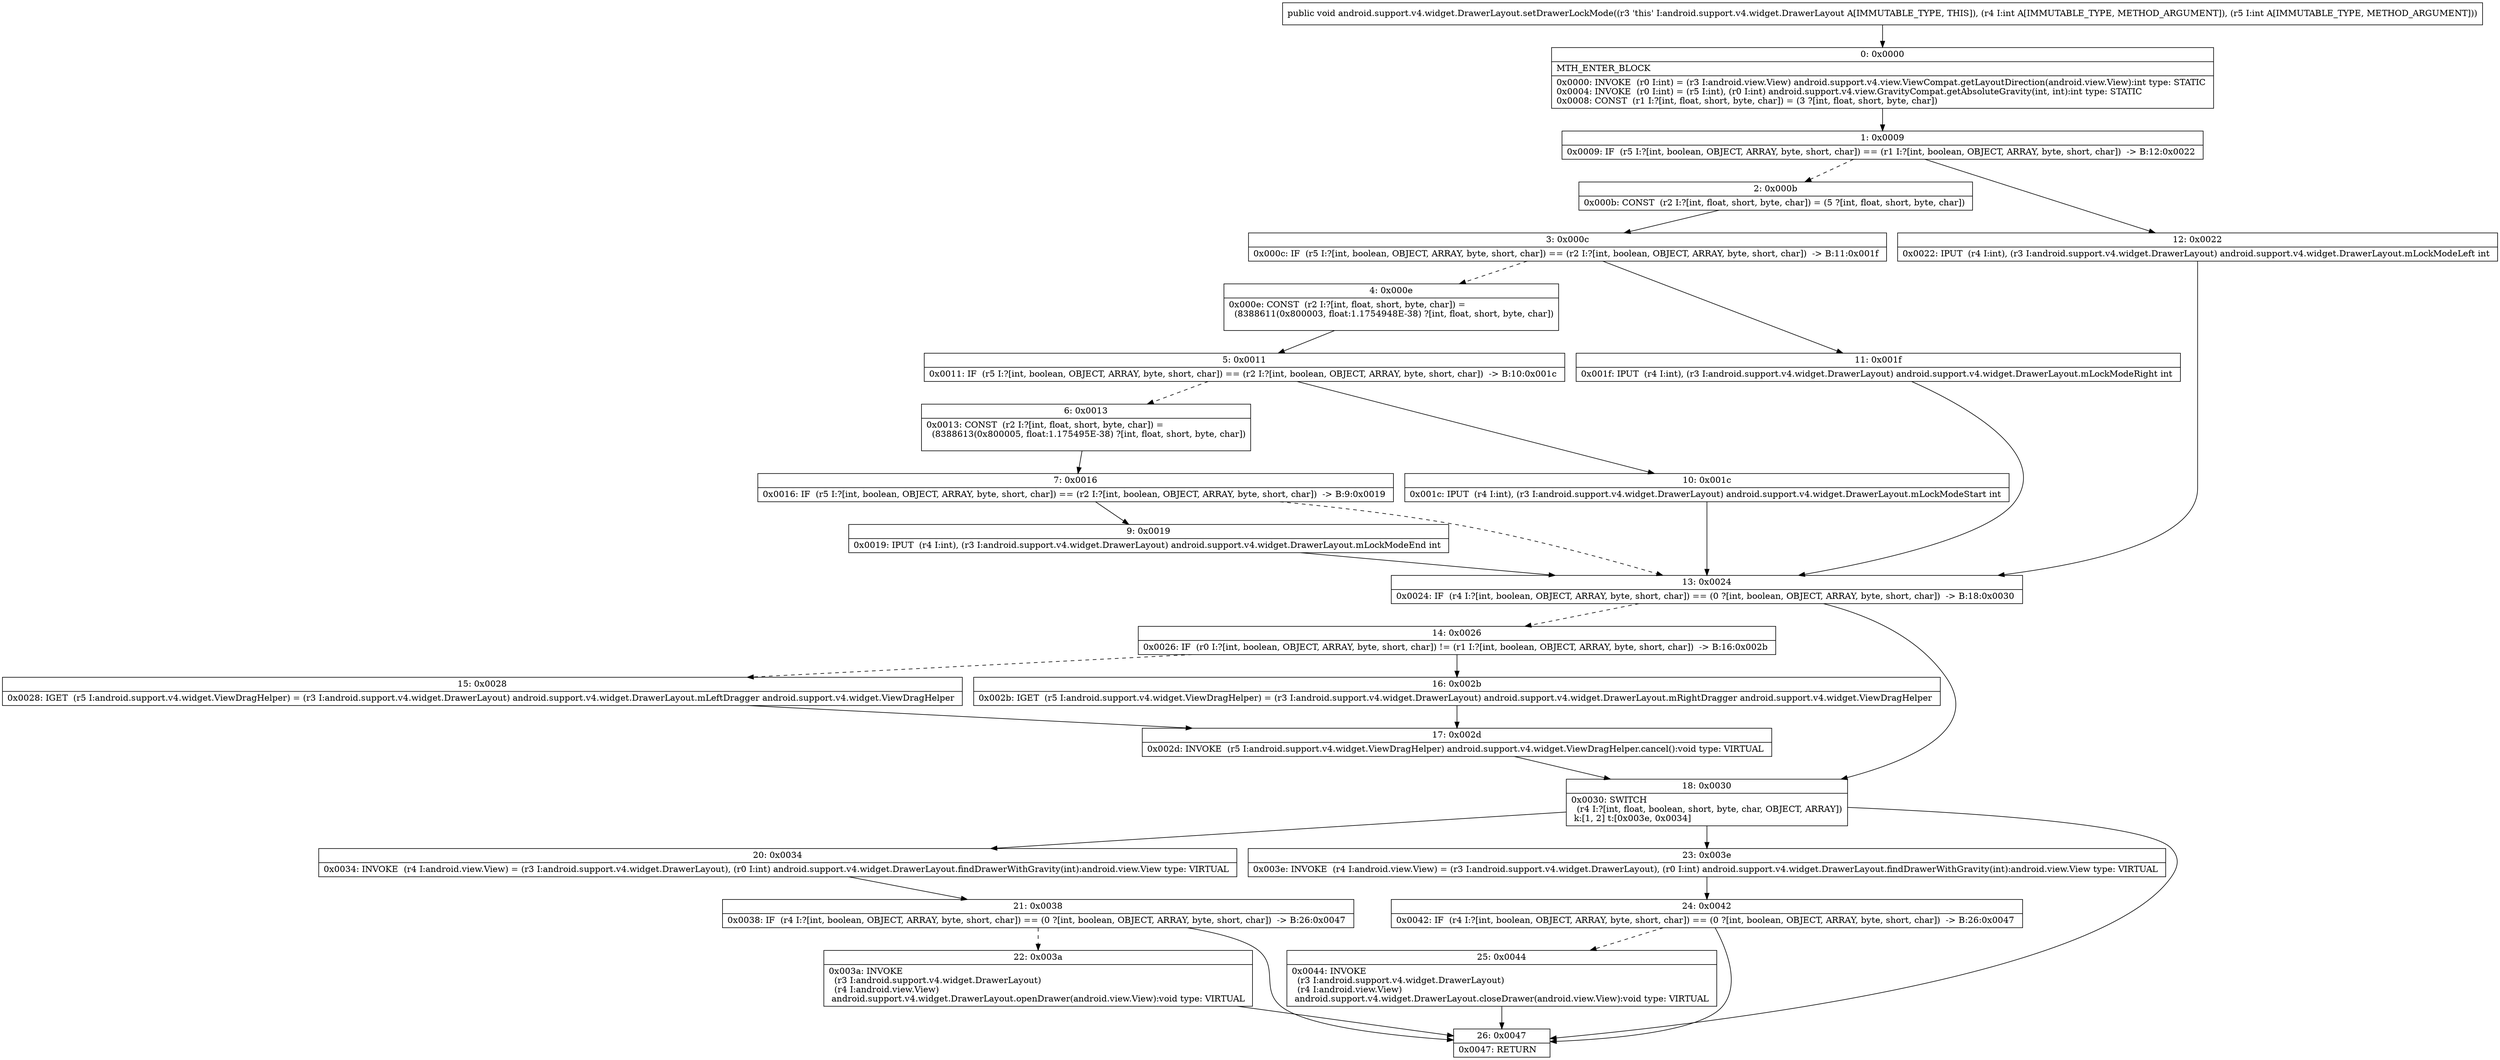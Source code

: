 digraph "CFG forandroid.support.v4.widget.DrawerLayout.setDrawerLockMode(II)V" {
Node_0 [shape=record,label="{0\:\ 0x0000|MTH_ENTER_BLOCK\l|0x0000: INVOKE  (r0 I:int) = (r3 I:android.view.View) android.support.v4.view.ViewCompat.getLayoutDirection(android.view.View):int type: STATIC \l0x0004: INVOKE  (r0 I:int) = (r5 I:int), (r0 I:int) android.support.v4.view.GravityCompat.getAbsoluteGravity(int, int):int type: STATIC \l0x0008: CONST  (r1 I:?[int, float, short, byte, char]) = (3 ?[int, float, short, byte, char]) \l}"];
Node_1 [shape=record,label="{1\:\ 0x0009|0x0009: IF  (r5 I:?[int, boolean, OBJECT, ARRAY, byte, short, char]) == (r1 I:?[int, boolean, OBJECT, ARRAY, byte, short, char])  \-\> B:12:0x0022 \l}"];
Node_2 [shape=record,label="{2\:\ 0x000b|0x000b: CONST  (r2 I:?[int, float, short, byte, char]) = (5 ?[int, float, short, byte, char]) \l}"];
Node_3 [shape=record,label="{3\:\ 0x000c|0x000c: IF  (r5 I:?[int, boolean, OBJECT, ARRAY, byte, short, char]) == (r2 I:?[int, boolean, OBJECT, ARRAY, byte, short, char])  \-\> B:11:0x001f \l}"];
Node_4 [shape=record,label="{4\:\ 0x000e|0x000e: CONST  (r2 I:?[int, float, short, byte, char]) = \l  (8388611(0x800003, float:1.1754948E\-38) ?[int, float, short, byte, char])\l \l}"];
Node_5 [shape=record,label="{5\:\ 0x0011|0x0011: IF  (r5 I:?[int, boolean, OBJECT, ARRAY, byte, short, char]) == (r2 I:?[int, boolean, OBJECT, ARRAY, byte, short, char])  \-\> B:10:0x001c \l}"];
Node_6 [shape=record,label="{6\:\ 0x0013|0x0013: CONST  (r2 I:?[int, float, short, byte, char]) = \l  (8388613(0x800005, float:1.175495E\-38) ?[int, float, short, byte, char])\l \l}"];
Node_7 [shape=record,label="{7\:\ 0x0016|0x0016: IF  (r5 I:?[int, boolean, OBJECT, ARRAY, byte, short, char]) == (r2 I:?[int, boolean, OBJECT, ARRAY, byte, short, char])  \-\> B:9:0x0019 \l}"];
Node_9 [shape=record,label="{9\:\ 0x0019|0x0019: IPUT  (r4 I:int), (r3 I:android.support.v4.widget.DrawerLayout) android.support.v4.widget.DrawerLayout.mLockModeEnd int \l}"];
Node_10 [shape=record,label="{10\:\ 0x001c|0x001c: IPUT  (r4 I:int), (r3 I:android.support.v4.widget.DrawerLayout) android.support.v4.widget.DrawerLayout.mLockModeStart int \l}"];
Node_11 [shape=record,label="{11\:\ 0x001f|0x001f: IPUT  (r4 I:int), (r3 I:android.support.v4.widget.DrawerLayout) android.support.v4.widget.DrawerLayout.mLockModeRight int \l}"];
Node_12 [shape=record,label="{12\:\ 0x0022|0x0022: IPUT  (r4 I:int), (r3 I:android.support.v4.widget.DrawerLayout) android.support.v4.widget.DrawerLayout.mLockModeLeft int \l}"];
Node_13 [shape=record,label="{13\:\ 0x0024|0x0024: IF  (r4 I:?[int, boolean, OBJECT, ARRAY, byte, short, char]) == (0 ?[int, boolean, OBJECT, ARRAY, byte, short, char])  \-\> B:18:0x0030 \l}"];
Node_14 [shape=record,label="{14\:\ 0x0026|0x0026: IF  (r0 I:?[int, boolean, OBJECT, ARRAY, byte, short, char]) != (r1 I:?[int, boolean, OBJECT, ARRAY, byte, short, char])  \-\> B:16:0x002b \l}"];
Node_15 [shape=record,label="{15\:\ 0x0028|0x0028: IGET  (r5 I:android.support.v4.widget.ViewDragHelper) = (r3 I:android.support.v4.widget.DrawerLayout) android.support.v4.widget.DrawerLayout.mLeftDragger android.support.v4.widget.ViewDragHelper \l}"];
Node_16 [shape=record,label="{16\:\ 0x002b|0x002b: IGET  (r5 I:android.support.v4.widget.ViewDragHelper) = (r3 I:android.support.v4.widget.DrawerLayout) android.support.v4.widget.DrawerLayout.mRightDragger android.support.v4.widget.ViewDragHelper \l}"];
Node_17 [shape=record,label="{17\:\ 0x002d|0x002d: INVOKE  (r5 I:android.support.v4.widget.ViewDragHelper) android.support.v4.widget.ViewDragHelper.cancel():void type: VIRTUAL \l}"];
Node_18 [shape=record,label="{18\:\ 0x0030|0x0030: SWITCH  \l  (r4 I:?[int, float, boolean, short, byte, char, OBJECT, ARRAY])\l k:[1, 2] t:[0x003e, 0x0034] \l}"];
Node_20 [shape=record,label="{20\:\ 0x0034|0x0034: INVOKE  (r4 I:android.view.View) = (r3 I:android.support.v4.widget.DrawerLayout), (r0 I:int) android.support.v4.widget.DrawerLayout.findDrawerWithGravity(int):android.view.View type: VIRTUAL \l}"];
Node_21 [shape=record,label="{21\:\ 0x0038|0x0038: IF  (r4 I:?[int, boolean, OBJECT, ARRAY, byte, short, char]) == (0 ?[int, boolean, OBJECT, ARRAY, byte, short, char])  \-\> B:26:0x0047 \l}"];
Node_22 [shape=record,label="{22\:\ 0x003a|0x003a: INVOKE  \l  (r3 I:android.support.v4.widget.DrawerLayout)\l  (r4 I:android.view.View)\l android.support.v4.widget.DrawerLayout.openDrawer(android.view.View):void type: VIRTUAL \l}"];
Node_23 [shape=record,label="{23\:\ 0x003e|0x003e: INVOKE  (r4 I:android.view.View) = (r3 I:android.support.v4.widget.DrawerLayout), (r0 I:int) android.support.v4.widget.DrawerLayout.findDrawerWithGravity(int):android.view.View type: VIRTUAL \l}"];
Node_24 [shape=record,label="{24\:\ 0x0042|0x0042: IF  (r4 I:?[int, boolean, OBJECT, ARRAY, byte, short, char]) == (0 ?[int, boolean, OBJECT, ARRAY, byte, short, char])  \-\> B:26:0x0047 \l}"];
Node_25 [shape=record,label="{25\:\ 0x0044|0x0044: INVOKE  \l  (r3 I:android.support.v4.widget.DrawerLayout)\l  (r4 I:android.view.View)\l android.support.v4.widget.DrawerLayout.closeDrawer(android.view.View):void type: VIRTUAL \l}"];
Node_26 [shape=record,label="{26\:\ 0x0047|0x0047: RETURN   \l}"];
MethodNode[shape=record,label="{public void android.support.v4.widget.DrawerLayout.setDrawerLockMode((r3 'this' I:android.support.v4.widget.DrawerLayout A[IMMUTABLE_TYPE, THIS]), (r4 I:int A[IMMUTABLE_TYPE, METHOD_ARGUMENT]), (r5 I:int A[IMMUTABLE_TYPE, METHOD_ARGUMENT])) }"];
MethodNode -> Node_0;
Node_0 -> Node_1;
Node_1 -> Node_2[style=dashed];
Node_1 -> Node_12;
Node_2 -> Node_3;
Node_3 -> Node_4[style=dashed];
Node_3 -> Node_11;
Node_4 -> Node_5;
Node_5 -> Node_6[style=dashed];
Node_5 -> Node_10;
Node_6 -> Node_7;
Node_7 -> Node_9;
Node_7 -> Node_13[style=dashed];
Node_9 -> Node_13;
Node_10 -> Node_13;
Node_11 -> Node_13;
Node_12 -> Node_13;
Node_13 -> Node_14[style=dashed];
Node_13 -> Node_18;
Node_14 -> Node_15[style=dashed];
Node_14 -> Node_16;
Node_15 -> Node_17;
Node_16 -> Node_17;
Node_17 -> Node_18;
Node_18 -> Node_20;
Node_18 -> Node_23;
Node_18 -> Node_26;
Node_20 -> Node_21;
Node_21 -> Node_22[style=dashed];
Node_21 -> Node_26;
Node_22 -> Node_26;
Node_23 -> Node_24;
Node_24 -> Node_25[style=dashed];
Node_24 -> Node_26;
Node_25 -> Node_26;
}

